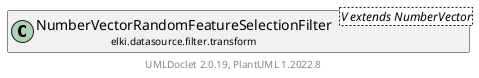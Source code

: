 @startuml
    remove .*\.(Instance|Par|Parameterizer|Factory)$
    set namespaceSeparator none
    hide empty fields
    hide empty methods

    class "<size:14>NumberVectorRandomFeatureSelectionFilter.Par\n<size:10>elki.datasource.filter.transform" as elki.datasource.filter.transform.NumberVectorRandomFeatureSelectionFilter.Par [[NumberVectorRandomFeatureSelectionFilter.Par.html]] {
        {static} +NUMBER_SELECTED_ATTRIBUTES_ID: OptionID
        {static} +SEED_ID: OptionID
        #k: int
        #rnd: RandomFactory
        +configure(Parameterization): void
        +make(): NumberVectorRandomFeatureSelectionFilter<DoubleVector>
    }

    interface "<size:14>Parameterizer\n<size:10>elki.utilities.optionhandling" as elki.utilities.optionhandling.Parameterizer [[../../../utilities/optionhandling/Parameterizer.html]] {
        {abstract} +make(): Object
    }
    class "<size:14>NumberVectorRandomFeatureSelectionFilter\n<size:10>elki.datasource.filter.transform" as elki.datasource.filter.transform.NumberVectorRandomFeatureSelectionFilter<V extends NumberVector> [[NumberVectorRandomFeatureSelectionFilter.html]]

    elki.utilities.optionhandling.Parameterizer <|.. elki.datasource.filter.transform.NumberVectorRandomFeatureSelectionFilter.Par
    elki.datasource.filter.transform.NumberVectorRandomFeatureSelectionFilter +-- elki.datasource.filter.transform.NumberVectorRandomFeatureSelectionFilter.Par

    center footer UMLDoclet 2.0.19, PlantUML 1.2022.8
@enduml
